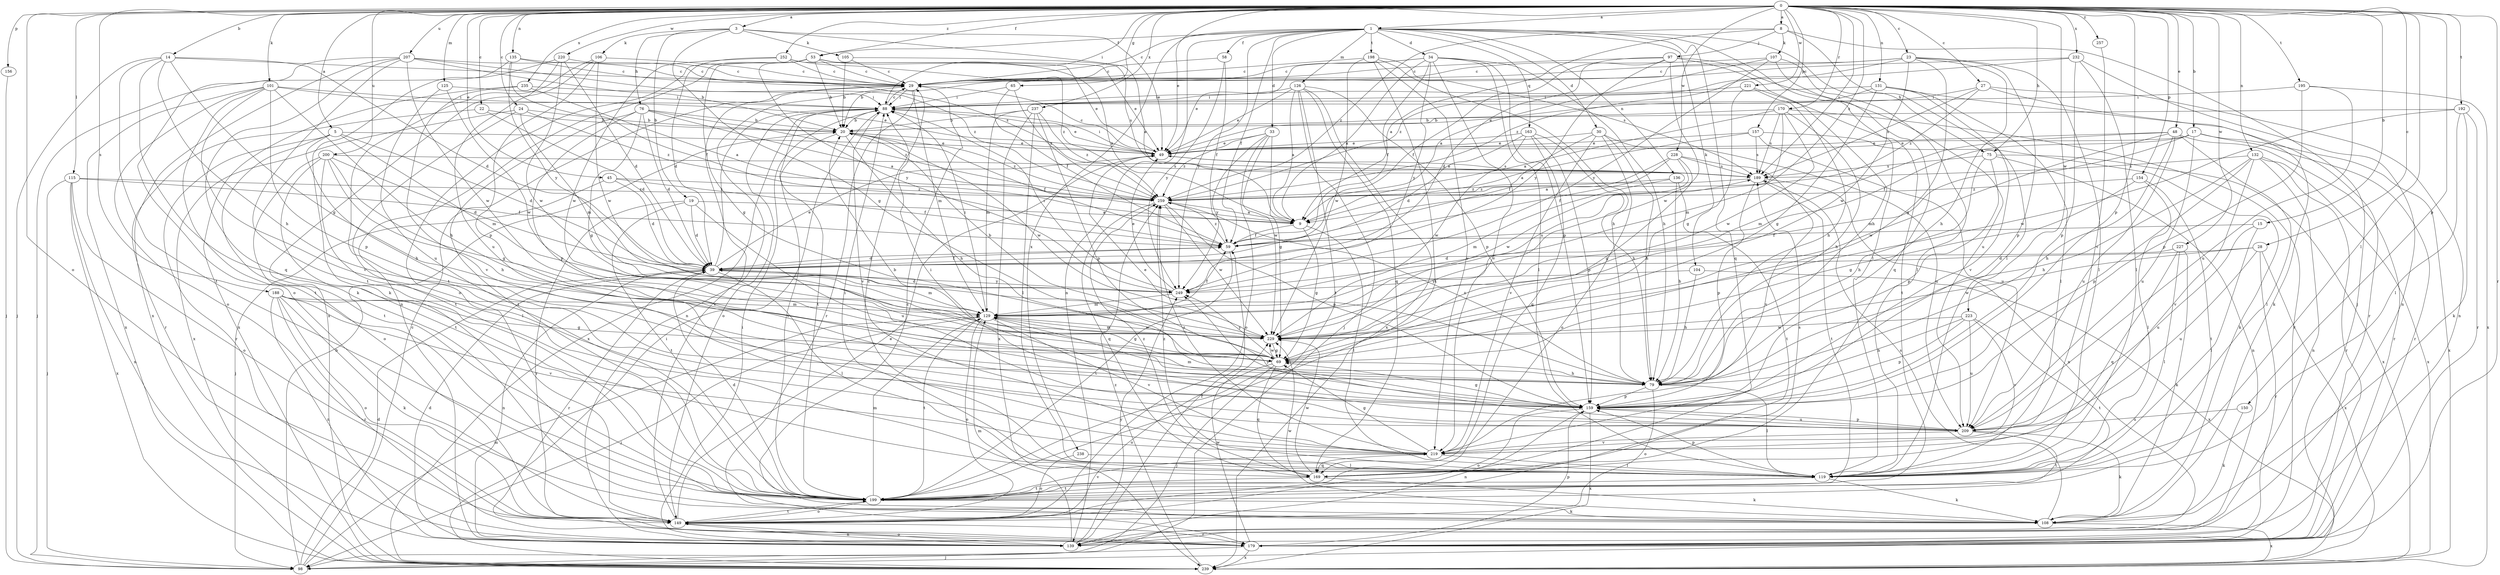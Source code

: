 strict digraph  {
0;
1;
3;
5;
8;
9;
14;
15;
17;
19;
20;
22;
23;
24;
27;
28;
29;
30;
33;
34;
39;
45;
48;
49;
53;
58;
59;
65;
69;
75;
76;
79;
88;
97;
98;
101;
104;
105;
106;
107;
108;
115;
119;
125;
126;
129;
131;
132;
135;
136;
139;
149;
150;
154;
156;
157;
159;
163;
169;
170;
179;
188;
189;
192;
195;
198;
199;
200;
207;
209;
219;
220;
221;
223;
227;
228;
229;
232;
235;
237;
238;
239;
249;
252;
257;
259;
0 -> 1  [label=a];
0 -> 3  [label=a];
0 -> 5  [label=a];
0 -> 8  [label=a];
0 -> 14  [label=b];
0 -> 15  [label=b];
0 -> 17  [label=b];
0 -> 22  [label=c];
0 -> 23  [label=c];
0 -> 24  [label=c];
0 -> 27  [label=c];
0 -> 28  [label=c];
0 -> 45  [label=e];
0 -> 48  [label=e];
0 -> 49  [label=e];
0 -> 53  [label=f];
0 -> 65  [label=g];
0 -> 75  [label=h];
0 -> 88  [label=i];
0 -> 101  [label=k];
0 -> 115  [label=l];
0 -> 119  [label=l];
0 -> 125  [label=m];
0 -> 131  [label=n];
0 -> 132  [label=n];
0 -> 135  [label=n];
0 -> 149  [label=o];
0 -> 150  [label=p];
0 -> 154  [label=p];
0 -> 156  [label=p];
0 -> 157  [label=p];
0 -> 159  [label=p];
0 -> 170  [label=r];
0 -> 179  [label=r];
0 -> 188  [label=s];
0 -> 189  [label=s];
0 -> 192  [label=t];
0 -> 195  [label=t];
0 -> 200  [label=u];
0 -> 207  [label=u];
0 -> 220  [label=w];
0 -> 221  [label=w];
0 -> 223  [label=w];
0 -> 227  [label=w];
0 -> 228  [label=w];
0 -> 232  [label=x];
0 -> 235  [label=x];
0 -> 237  [label=x];
0 -> 252  [label=z];
0 -> 257  [label=z];
0 -> 259  [label=z];
1 -> 29  [label=c];
1 -> 30  [label=d];
1 -> 33  [label=d];
1 -> 34  [label=d];
1 -> 53  [label=f];
1 -> 58  [label=f];
1 -> 59  [label=f];
1 -> 75  [label=h];
1 -> 104  [label=k];
1 -> 119  [label=l];
1 -> 126  [label=m];
1 -> 136  [label=n];
1 -> 139  [label=n];
1 -> 163  [label=q];
1 -> 169  [label=q];
1 -> 198  [label=t];
1 -> 238  [label=x];
1 -> 249  [label=y];
3 -> 9  [label=a];
3 -> 19  [label=b];
3 -> 49  [label=e];
3 -> 69  [label=g];
3 -> 76  [label=h];
3 -> 105  [label=k];
3 -> 106  [label=k];
5 -> 39  [label=d];
5 -> 49  [label=e];
5 -> 79  [label=h];
5 -> 129  [label=m];
5 -> 179  [label=r];
5 -> 199  [label=t];
8 -> 9  [label=a];
8 -> 97  [label=j];
8 -> 98  [label=j];
8 -> 107  [label=k];
8 -> 119  [label=l];
8 -> 259  [label=z];
9 -> 59  [label=f];
9 -> 69  [label=g];
9 -> 119  [label=l];
14 -> 29  [label=c];
14 -> 39  [label=d];
14 -> 69  [label=g];
14 -> 79  [label=h];
14 -> 98  [label=j];
14 -> 169  [label=q];
14 -> 199  [label=t];
15 -> 59  [label=f];
15 -> 119  [label=l];
15 -> 209  [label=u];
17 -> 49  [label=e];
17 -> 59  [label=f];
17 -> 129  [label=m];
17 -> 179  [label=r];
17 -> 209  [label=u];
17 -> 239  [label=x];
19 -> 9  [label=a];
19 -> 39  [label=d];
19 -> 179  [label=r];
19 -> 199  [label=t];
19 -> 209  [label=u];
20 -> 49  [label=e];
20 -> 59  [label=f];
20 -> 79  [label=h];
20 -> 199  [label=t];
20 -> 229  [label=w];
20 -> 259  [label=z];
22 -> 20  [label=b];
22 -> 39  [label=d];
22 -> 179  [label=r];
23 -> 20  [label=b];
23 -> 29  [label=c];
23 -> 69  [label=g];
23 -> 79  [label=h];
23 -> 119  [label=l];
23 -> 159  [label=p];
23 -> 229  [label=w];
23 -> 259  [label=z];
24 -> 20  [label=b];
24 -> 129  [label=m];
24 -> 199  [label=t];
24 -> 239  [label=x];
24 -> 259  [label=z];
27 -> 88  [label=i];
27 -> 108  [label=k];
27 -> 139  [label=n];
27 -> 189  [label=s];
27 -> 259  [label=z];
28 -> 39  [label=d];
28 -> 179  [label=r];
28 -> 209  [label=u];
28 -> 229  [label=w];
28 -> 239  [label=x];
29 -> 88  [label=i];
29 -> 129  [label=m];
29 -> 139  [label=n];
29 -> 179  [label=r];
30 -> 49  [label=e];
30 -> 59  [label=f];
30 -> 79  [label=h];
30 -> 149  [label=o];
30 -> 209  [label=u];
30 -> 219  [label=v];
33 -> 49  [label=e];
33 -> 69  [label=g];
33 -> 149  [label=o];
33 -> 229  [label=w];
33 -> 249  [label=y];
33 -> 259  [label=z];
34 -> 9  [label=a];
34 -> 29  [label=c];
34 -> 49  [label=e];
34 -> 59  [label=f];
34 -> 79  [label=h];
34 -> 119  [label=l];
34 -> 159  [label=p];
34 -> 219  [label=v];
34 -> 249  [label=y];
39 -> 49  [label=e];
39 -> 59  [label=f];
39 -> 88  [label=i];
39 -> 119  [label=l];
39 -> 129  [label=m];
39 -> 139  [label=n];
39 -> 179  [label=r];
39 -> 249  [label=y];
45 -> 39  [label=d];
45 -> 59  [label=f];
45 -> 98  [label=j];
45 -> 259  [label=z];
48 -> 49  [label=e];
48 -> 79  [label=h];
48 -> 119  [label=l];
48 -> 129  [label=m];
48 -> 179  [label=r];
48 -> 209  [label=u];
48 -> 229  [label=w];
49 -> 29  [label=c];
49 -> 88  [label=i];
49 -> 189  [label=s];
53 -> 9  [label=a];
53 -> 20  [label=b];
53 -> 29  [label=c];
53 -> 49  [label=e];
53 -> 69  [label=g];
53 -> 139  [label=n];
53 -> 149  [label=o];
53 -> 249  [label=y];
58 -> 29  [label=c];
58 -> 59  [label=f];
58 -> 249  [label=y];
59 -> 39  [label=d];
59 -> 199  [label=t];
59 -> 259  [label=z];
65 -> 59  [label=f];
65 -> 88  [label=i];
65 -> 259  [label=z];
69 -> 79  [label=h];
69 -> 98  [label=j];
69 -> 149  [label=o];
69 -> 169  [label=q];
69 -> 229  [label=w];
69 -> 249  [label=y];
75 -> 79  [label=h];
75 -> 139  [label=n];
75 -> 159  [label=p];
75 -> 189  [label=s];
75 -> 239  [label=x];
76 -> 9  [label=a];
76 -> 20  [label=b];
76 -> 39  [label=d];
76 -> 69  [label=g];
76 -> 159  [label=p];
76 -> 199  [label=t];
76 -> 259  [label=z];
79 -> 49  [label=e];
79 -> 119  [label=l];
79 -> 149  [label=o];
79 -> 159  [label=p];
79 -> 259  [label=z];
88 -> 20  [label=b];
88 -> 29  [label=c];
88 -> 49  [label=e];
88 -> 149  [label=o];
88 -> 199  [label=t];
88 -> 219  [label=v];
88 -> 239  [label=x];
97 -> 29  [label=c];
97 -> 39  [label=d];
97 -> 59  [label=f];
97 -> 79  [label=h];
97 -> 209  [label=u];
97 -> 229  [label=w];
97 -> 249  [label=y];
98 -> 20  [label=b];
98 -> 29  [label=c];
98 -> 39  [label=d];
98 -> 129  [label=m];
101 -> 49  [label=e];
101 -> 79  [label=h];
101 -> 88  [label=i];
101 -> 149  [label=o];
101 -> 159  [label=p];
101 -> 199  [label=t];
101 -> 219  [label=v];
101 -> 239  [label=x];
104 -> 79  [label=h];
104 -> 239  [label=x];
104 -> 249  [label=y];
105 -> 20  [label=b];
105 -> 29  [label=c];
105 -> 189  [label=s];
106 -> 29  [label=c];
106 -> 159  [label=p];
106 -> 199  [label=t];
106 -> 229  [label=w];
106 -> 239  [label=x];
107 -> 9  [label=a];
107 -> 29  [label=c];
107 -> 119  [label=l];
107 -> 169  [label=q];
107 -> 249  [label=y];
108 -> 29  [label=c];
108 -> 189  [label=s];
108 -> 229  [label=w];
108 -> 239  [label=x];
115 -> 59  [label=f];
115 -> 98  [label=j];
115 -> 139  [label=n];
115 -> 149  [label=o];
115 -> 239  [label=x];
115 -> 259  [label=z];
119 -> 29  [label=c];
119 -> 88  [label=i];
119 -> 108  [label=k];
119 -> 159  [label=p];
119 -> 199  [label=t];
119 -> 259  [label=z];
125 -> 88  [label=i];
125 -> 209  [label=u];
125 -> 229  [label=w];
126 -> 9  [label=a];
126 -> 49  [label=e];
126 -> 88  [label=i];
126 -> 98  [label=j];
126 -> 159  [label=p];
126 -> 169  [label=q];
126 -> 199  [label=t];
126 -> 239  [label=x];
129 -> 59  [label=f];
129 -> 69  [label=g];
129 -> 88  [label=i];
129 -> 98  [label=j];
129 -> 149  [label=o];
129 -> 199  [label=t];
129 -> 219  [label=v];
129 -> 229  [label=w];
131 -> 49  [label=e];
131 -> 69  [label=g];
131 -> 88  [label=i];
131 -> 119  [label=l];
131 -> 179  [label=r];
131 -> 219  [label=v];
132 -> 79  [label=h];
132 -> 139  [label=n];
132 -> 159  [label=p];
132 -> 179  [label=r];
132 -> 189  [label=s];
132 -> 219  [label=v];
132 -> 239  [label=x];
135 -> 29  [label=c];
135 -> 59  [label=f];
135 -> 98  [label=j];
135 -> 189  [label=s];
135 -> 249  [label=y];
136 -> 79  [label=h];
136 -> 129  [label=m];
136 -> 199  [label=t];
136 -> 259  [label=z];
139 -> 39  [label=d];
139 -> 59  [label=f];
139 -> 88  [label=i];
139 -> 129  [label=m];
139 -> 149  [label=o];
139 -> 249  [label=y];
149 -> 29  [label=c];
149 -> 49  [label=e];
149 -> 139  [label=n];
149 -> 179  [label=r];
149 -> 199  [label=t];
150 -> 108  [label=k];
150 -> 209  [label=u];
154 -> 69  [label=g];
154 -> 119  [label=l];
154 -> 199  [label=t];
154 -> 259  [label=z];
156 -> 98  [label=j];
157 -> 9  [label=a];
157 -> 49  [label=e];
157 -> 108  [label=k];
157 -> 189  [label=s];
157 -> 209  [label=u];
159 -> 20  [label=b];
159 -> 69  [label=g];
159 -> 129  [label=m];
159 -> 139  [label=n];
159 -> 149  [label=o];
159 -> 209  [label=u];
159 -> 239  [label=x];
163 -> 39  [label=d];
163 -> 49  [label=e];
163 -> 79  [label=h];
163 -> 159  [label=p];
163 -> 169  [label=q];
163 -> 229  [label=w];
169 -> 108  [label=k];
169 -> 189  [label=s];
169 -> 199  [label=t];
169 -> 229  [label=w];
169 -> 259  [label=z];
170 -> 9  [label=a];
170 -> 20  [label=b];
170 -> 79  [label=h];
170 -> 129  [label=m];
170 -> 179  [label=r];
170 -> 189  [label=s];
170 -> 229  [label=w];
179 -> 98  [label=j];
179 -> 159  [label=p];
179 -> 229  [label=w];
179 -> 239  [label=x];
188 -> 69  [label=g];
188 -> 108  [label=k];
188 -> 129  [label=m];
188 -> 139  [label=n];
188 -> 149  [label=o];
188 -> 179  [label=r];
188 -> 219  [label=v];
189 -> 49  [label=e];
189 -> 139  [label=n];
189 -> 159  [label=p];
189 -> 199  [label=t];
189 -> 259  [label=z];
192 -> 20  [label=b];
192 -> 108  [label=k];
192 -> 119  [label=l];
192 -> 179  [label=r];
192 -> 229  [label=w];
195 -> 88  [label=i];
195 -> 159  [label=p];
195 -> 209  [label=u];
195 -> 239  [label=x];
198 -> 29  [label=c];
198 -> 79  [label=h];
198 -> 189  [label=s];
198 -> 199  [label=t];
198 -> 219  [label=v];
198 -> 229  [label=w];
199 -> 39  [label=d];
199 -> 108  [label=k];
199 -> 129  [label=m];
199 -> 149  [label=o];
199 -> 219  [label=v];
200 -> 39  [label=d];
200 -> 69  [label=g];
200 -> 79  [label=h];
200 -> 119  [label=l];
200 -> 149  [label=o];
200 -> 189  [label=s];
200 -> 199  [label=t];
207 -> 20  [label=b];
207 -> 29  [label=c];
207 -> 108  [label=k];
207 -> 149  [label=o];
207 -> 199  [label=t];
207 -> 229  [label=w];
207 -> 239  [label=x];
207 -> 259  [label=z];
209 -> 88  [label=i];
209 -> 108  [label=k];
209 -> 159  [label=p];
209 -> 199  [label=t];
209 -> 219  [label=v];
209 -> 249  [label=y];
219 -> 69  [label=g];
219 -> 119  [label=l];
219 -> 169  [label=q];
219 -> 259  [label=z];
220 -> 29  [label=c];
220 -> 39  [label=d];
220 -> 108  [label=k];
220 -> 209  [label=u];
220 -> 229  [label=w];
221 -> 69  [label=g];
221 -> 79  [label=h];
221 -> 88  [label=i];
221 -> 199  [label=t];
223 -> 79  [label=h];
223 -> 159  [label=p];
223 -> 199  [label=t];
223 -> 209  [label=u];
223 -> 219  [label=v];
223 -> 229  [label=w];
227 -> 39  [label=d];
227 -> 108  [label=k];
227 -> 119  [label=l];
227 -> 169  [label=q];
228 -> 9  [label=a];
228 -> 59  [label=f];
228 -> 69  [label=g];
228 -> 189  [label=s];
228 -> 219  [label=v];
228 -> 229  [label=w];
229 -> 20  [label=b];
229 -> 69  [label=g];
229 -> 129  [label=m];
232 -> 29  [label=c];
232 -> 119  [label=l];
232 -> 139  [label=n];
232 -> 159  [label=p];
232 -> 259  [label=z];
235 -> 9  [label=a];
235 -> 88  [label=i];
235 -> 219  [label=v];
235 -> 239  [label=x];
237 -> 20  [label=b];
237 -> 119  [label=l];
237 -> 129  [label=m];
237 -> 159  [label=p];
237 -> 239  [label=x];
237 -> 259  [label=z];
238 -> 119  [label=l];
238 -> 149  [label=o];
239 -> 88  [label=i];
239 -> 259  [label=z];
249 -> 39  [label=d];
249 -> 49  [label=e];
249 -> 88  [label=i];
249 -> 129  [label=m];
249 -> 189  [label=s];
252 -> 29  [label=c];
252 -> 39  [label=d];
252 -> 49  [label=e];
252 -> 229  [label=w];
252 -> 259  [label=z];
257 -> 219  [label=v];
259 -> 9  [label=a];
259 -> 159  [label=p];
259 -> 169  [label=q];
259 -> 229  [label=w];
}
